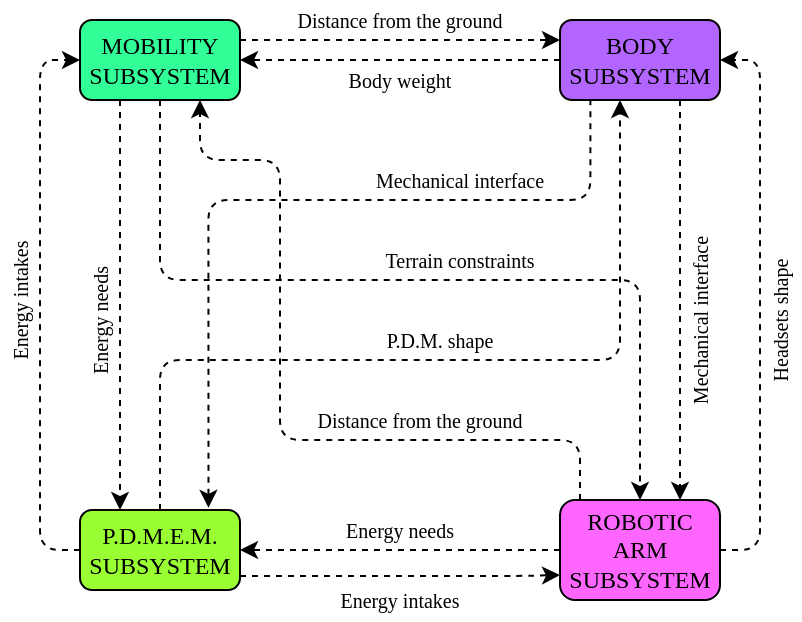 <mxfile version="22.1.16" type="github">
  <diagram name="Page-1" id="ehjXxDvXnvKOeFHR1vCq">
    <mxGraphModel dx="782" dy="454" grid="1" gridSize="10" guides="1" tooltips="1" connect="1" arrows="1" fold="1" page="1" pageScale="1" pageWidth="850" pageHeight="1100" math="0" shadow="0">
      <root>
        <mxCell id="0" />
        <mxCell id="1" parent="0" />
        <mxCell id="Cu2Ia4bixzbhLEkdR6Hr-48" style="edgeStyle=orthogonalEdgeStyle;rounded=1;orthogonalLoop=1;jettySize=auto;html=1;entryX=0.25;entryY=0;entryDx=0;entryDy=0;dashed=1;" edge="1" parent="1" source="Cu2Ia4bixzbhLEkdR6Hr-33" target="Cu2Ia4bixzbhLEkdR6Hr-35">
          <mxGeometry relative="1" as="geometry">
            <Array as="points">
              <mxPoint x="140" y="330" />
              <mxPoint x="140" y="330" />
            </Array>
          </mxGeometry>
        </mxCell>
        <mxCell id="Cu2Ia4bixzbhLEkdR6Hr-50" style="edgeStyle=orthogonalEdgeStyle;rounded=1;orthogonalLoop=1;jettySize=auto;html=1;entryX=0;entryY=0.25;entryDx=0;entryDy=0;dashed=1;" edge="1" parent="1" source="Cu2Ia4bixzbhLEkdR6Hr-33" target="Cu2Ia4bixzbhLEkdR6Hr-34">
          <mxGeometry relative="1" as="geometry">
            <Array as="points">
              <mxPoint x="300" y="130" />
              <mxPoint x="300" y="130" />
            </Array>
          </mxGeometry>
        </mxCell>
        <mxCell id="Cu2Ia4bixzbhLEkdR6Hr-57" style="edgeStyle=orthogonalEdgeStyle;rounded=1;orthogonalLoop=1;jettySize=auto;html=1;entryX=0.5;entryY=0;entryDx=0;entryDy=0;dashed=1;" edge="1" parent="1" source="Cu2Ia4bixzbhLEkdR6Hr-33" target="Cu2Ia4bixzbhLEkdR6Hr-36">
          <mxGeometry relative="1" as="geometry">
            <Array as="points">
              <mxPoint x="160" y="250" />
              <mxPoint x="400" y="250" />
            </Array>
          </mxGeometry>
        </mxCell>
        <mxCell id="Cu2Ia4bixzbhLEkdR6Hr-33" value="MOBILITY SUBSYSTEM" style="rounded=1;whiteSpace=wrap;html=1;fontFamily=Tahoma;fillColor=#33FF99;" vertex="1" parent="1">
          <mxGeometry x="120" y="120" width="80" height="40" as="geometry" />
        </mxCell>
        <mxCell id="Cu2Ia4bixzbhLEkdR6Hr-51" style="edgeStyle=orthogonalEdgeStyle;rounded=1;orthogonalLoop=1;jettySize=auto;html=1;entryX=1;entryY=0.5;entryDx=0;entryDy=0;dashed=1;" edge="1" parent="1" source="Cu2Ia4bixzbhLEkdR6Hr-34" target="Cu2Ia4bixzbhLEkdR6Hr-33">
          <mxGeometry relative="1" as="geometry">
            <Array as="points">
              <mxPoint x="320" y="140" />
              <mxPoint x="320" y="140" />
            </Array>
          </mxGeometry>
        </mxCell>
        <mxCell id="Cu2Ia4bixzbhLEkdR6Hr-52" style="edgeStyle=orthogonalEdgeStyle;rounded=1;orthogonalLoop=1;jettySize=auto;html=1;entryX=0.75;entryY=0;entryDx=0;entryDy=0;dashed=1;" edge="1" parent="1" source="Cu2Ia4bixzbhLEkdR6Hr-34" target="Cu2Ia4bixzbhLEkdR6Hr-36">
          <mxGeometry relative="1" as="geometry">
            <Array as="points">
              <mxPoint x="420" y="300" />
              <mxPoint x="420" y="300" />
            </Array>
          </mxGeometry>
        </mxCell>
        <mxCell id="Cu2Ia4bixzbhLEkdR6Hr-61" style="edgeStyle=orthogonalEdgeStyle;rounded=1;orthogonalLoop=1;jettySize=auto;html=1;entryX=0.803;entryY=-0.027;entryDx=0;entryDy=0;exitX=0.19;exitY=0.99;exitDx=0;exitDy=0;dashed=1;exitPerimeter=0;entryPerimeter=0;" edge="1" parent="1" source="Cu2Ia4bixzbhLEkdR6Hr-34" target="Cu2Ia4bixzbhLEkdR6Hr-35">
          <mxGeometry relative="1" as="geometry">
            <mxPoint x="375.2" y="163.54" as="sourcePoint" />
            <mxPoint x="184.8" y="367.5" as="targetPoint" />
            <Array as="points">
              <mxPoint x="375" y="210" />
              <mxPoint x="184" y="210" />
            </Array>
          </mxGeometry>
        </mxCell>
        <mxCell id="Cu2Ia4bixzbhLEkdR6Hr-34" value="BODY SUBSYSTEM" style="rounded=1;whiteSpace=wrap;html=1;fontFamily=Tahoma;fillColor=#B266FF;" vertex="1" parent="1">
          <mxGeometry x="360" y="120" width="80" height="40" as="geometry" />
        </mxCell>
        <mxCell id="Cu2Ia4bixzbhLEkdR6Hr-49" style="edgeStyle=orthogonalEdgeStyle;rounded=1;orthogonalLoop=1;jettySize=auto;html=1;entryX=0;entryY=0.5;entryDx=0;entryDy=0;dashed=1;" edge="1" parent="1" source="Cu2Ia4bixzbhLEkdR6Hr-35" target="Cu2Ia4bixzbhLEkdR6Hr-33">
          <mxGeometry relative="1" as="geometry">
            <Array as="points">
              <mxPoint x="100" y="385" />
              <mxPoint x="100" y="140" />
            </Array>
          </mxGeometry>
        </mxCell>
        <mxCell id="Cu2Ia4bixzbhLEkdR6Hr-55" style="edgeStyle=orthogonalEdgeStyle;rounded=1;orthogonalLoop=1;jettySize=auto;html=1;entryX=0;entryY=0.75;entryDx=0;entryDy=0;dashed=1;" edge="1" parent="1" source="Cu2Ia4bixzbhLEkdR6Hr-35" target="Cu2Ia4bixzbhLEkdR6Hr-36">
          <mxGeometry relative="1" as="geometry">
            <Array as="points">
              <mxPoint x="340" y="398" />
              <mxPoint x="340" y="398" />
            </Array>
          </mxGeometry>
        </mxCell>
        <mxCell id="Cu2Ia4bixzbhLEkdR6Hr-60" style="edgeStyle=orthogonalEdgeStyle;rounded=1;orthogonalLoop=1;jettySize=auto;html=1;dashed=1;" edge="1" parent="1" source="Cu2Ia4bixzbhLEkdR6Hr-35">
          <mxGeometry relative="1" as="geometry">
            <mxPoint x="390" y="160" as="targetPoint" />
            <Array as="points">
              <mxPoint x="160" y="290" />
              <mxPoint x="390" y="290" />
            </Array>
          </mxGeometry>
        </mxCell>
        <mxCell id="Cu2Ia4bixzbhLEkdR6Hr-35" value="P.D.M.E.M. SUBSYSTEM" style="rounded=1;whiteSpace=wrap;html=1;fontFamily=Tahoma;fillColor=#99FF33;" vertex="1" parent="1">
          <mxGeometry x="120" y="365" width="80" height="40" as="geometry" />
        </mxCell>
        <mxCell id="Cu2Ia4bixzbhLEkdR6Hr-53" style="edgeStyle=orthogonalEdgeStyle;rounded=1;orthogonalLoop=1;jettySize=auto;html=1;entryX=1;entryY=0.5;entryDx=0;entryDy=0;dashed=1;" edge="1" parent="1" source="Cu2Ia4bixzbhLEkdR6Hr-36" target="Cu2Ia4bixzbhLEkdR6Hr-34">
          <mxGeometry relative="1" as="geometry">
            <Array as="points">
              <mxPoint x="460" y="385" />
              <mxPoint x="460" y="140" />
            </Array>
          </mxGeometry>
        </mxCell>
        <mxCell id="Cu2Ia4bixzbhLEkdR6Hr-54" style="edgeStyle=orthogonalEdgeStyle;rounded=1;orthogonalLoop=1;jettySize=auto;html=1;entryX=1;entryY=0.5;entryDx=0;entryDy=0;dashed=1;" edge="1" parent="1" source="Cu2Ia4bixzbhLEkdR6Hr-36" target="Cu2Ia4bixzbhLEkdR6Hr-35">
          <mxGeometry relative="1" as="geometry">
            <Array as="points">
              <mxPoint x="290" y="385" />
              <mxPoint x="290" y="385" />
            </Array>
          </mxGeometry>
        </mxCell>
        <mxCell id="Cu2Ia4bixzbhLEkdR6Hr-59" style="edgeStyle=orthogonalEdgeStyle;rounded=1;orthogonalLoop=1;jettySize=auto;html=1;entryX=0.75;entryY=1;entryDx=0;entryDy=0;dashed=1;" edge="1" parent="1" source="Cu2Ia4bixzbhLEkdR6Hr-36" target="Cu2Ia4bixzbhLEkdR6Hr-33">
          <mxGeometry relative="1" as="geometry">
            <Array as="points">
              <mxPoint x="370" y="330" />
              <mxPoint x="220" y="330" />
              <mxPoint x="220" y="190" />
              <mxPoint x="180" y="190" />
            </Array>
          </mxGeometry>
        </mxCell>
        <mxCell id="Cu2Ia4bixzbhLEkdR6Hr-36" value="ROBOTIC ARM SUBSYSTEM" style="rounded=1;whiteSpace=wrap;html=1;fontFamily=Tahoma;fillColor=#FF66FF;" vertex="1" parent="1">
          <mxGeometry x="360" y="360" width="80" height="50" as="geometry" />
        </mxCell>
        <mxCell id="Cu2Ia4bixzbhLEkdR6Hr-64" value="Distance from the ground" style="text;html=1;strokeColor=none;fillColor=none;align=center;verticalAlign=middle;whiteSpace=wrap;rounded=0;fontFamily=Tahoma;fontSize=10;" vertex="1" parent="1">
          <mxGeometry x="220" y="110" width="120" height="20" as="geometry" />
        </mxCell>
        <mxCell id="Cu2Ia4bixzbhLEkdR6Hr-65" value="Body weight" style="text;html=1;strokeColor=none;fillColor=none;align=center;verticalAlign=middle;whiteSpace=wrap;rounded=0;fontFamily=Tahoma;fontSize=10;" vertex="1" parent="1">
          <mxGeometry x="220" y="140" width="120" height="20" as="geometry" />
        </mxCell>
        <mxCell id="Cu2Ia4bixzbhLEkdR6Hr-66" value="Energy needs" style="text;html=1;strokeColor=none;fillColor=none;align=center;verticalAlign=middle;whiteSpace=wrap;rounded=0;fontFamily=Tahoma;fontSize=10;rotation=0;" vertex="1" parent="1">
          <mxGeometry x="220" y="365" width="120" height="20" as="geometry" />
        </mxCell>
        <mxCell id="Cu2Ia4bixzbhLEkdR6Hr-67" value="Distance from the ground" style="text;html=1;strokeColor=none;fillColor=none;align=center;verticalAlign=middle;whiteSpace=wrap;rounded=0;fontFamily=Tahoma;fontSize=10;" vertex="1" parent="1">
          <mxGeometry x="230" y="310" width="120" height="20" as="geometry" />
        </mxCell>
        <mxCell id="Cu2Ia4bixzbhLEkdR6Hr-68" value="Energy intakes" style="text;html=1;strokeColor=none;fillColor=none;align=center;verticalAlign=middle;whiteSpace=wrap;rounded=0;fontFamily=Tahoma;fontSize=10;rotation=-90;" vertex="1" parent="1">
          <mxGeometry x="30" y="250" width="120" height="20" as="geometry" />
        </mxCell>
        <mxCell id="Cu2Ia4bixzbhLEkdR6Hr-69" value="Energy intakes" style="text;html=1;strokeColor=none;fillColor=none;align=center;verticalAlign=middle;whiteSpace=wrap;rounded=0;fontFamily=Tahoma;fontSize=10;rotation=0;" vertex="1" parent="1">
          <mxGeometry x="220" y="400" width="120" height="20" as="geometry" />
        </mxCell>
        <mxCell id="Cu2Ia4bixzbhLEkdR6Hr-70" value="Energy needs" style="text;html=1;strokeColor=none;fillColor=none;align=center;verticalAlign=middle;whiteSpace=wrap;rounded=0;fontFamily=Tahoma;fontSize=10;rotation=-90;" vertex="1" parent="1">
          <mxGeometry x="70" y="260" width="120" height="20" as="geometry" />
        </mxCell>
        <mxCell id="Cu2Ia4bixzbhLEkdR6Hr-71" value="Mechanical interface" style="text;html=1;strokeColor=none;fillColor=none;align=center;verticalAlign=middle;whiteSpace=wrap;rounded=0;fontFamily=Tahoma;fontSize=10;rotation=-90;" vertex="1" parent="1">
          <mxGeometry x="370" y="260" width="120" height="20" as="geometry" />
        </mxCell>
        <mxCell id="Cu2Ia4bixzbhLEkdR6Hr-72" value="Headsets shape" style="text;html=1;strokeColor=none;fillColor=none;align=center;verticalAlign=middle;whiteSpace=wrap;rounded=0;fontFamily=Tahoma;fontSize=10;rotation=-90;" vertex="1" parent="1">
          <mxGeometry x="410" y="260" width="120" height="20" as="geometry" />
        </mxCell>
        <mxCell id="Cu2Ia4bixzbhLEkdR6Hr-73" value="Terrain constraints" style="text;html=1;strokeColor=none;fillColor=none;align=center;verticalAlign=middle;whiteSpace=wrap;rounded=0;fontFamily=Tahoma;fontSize=10;rotation=0;" vertex="1" parent="1">
          <mxGeometry x="250" y="230" width="120" height="20" as="geometry" />
        </mxCell>
        <mxCell id="Cu2Ia4bixzbhLEkdR6Hr-74" value="P.D.M. shape" style="text;html=1;strokeColor=none;fillColor=none;align=center;verticalAlign=middle;whiteSpace=wrap;rounded=0;fontFamily=Tahoma;fontSize=10;rotation=0;" vertex="1" parent="1">
          <mxGeometry x="240" y="270" width="120" height="20" as="geometry" />
        </mxCell>
        <mxCell id="Cu2Ia4bixzbhLEkdR6Hr-75" value="Mechanical interface" style="text;html=1;strokeColor=none;fillColor=none;align=center;verticalAlign=middle;whiteSpace=wrap;rounded=0;fontFamily=Tahoma;fontSize=10;rotation=0;" vertex="1" parent="1">
          <mxGeometry x="250" y="190" width="120" height="20" as="geometry" />
        </mxCell>
      </root>
    </mxGraphModel>
  </diagram>
</mxfile>
